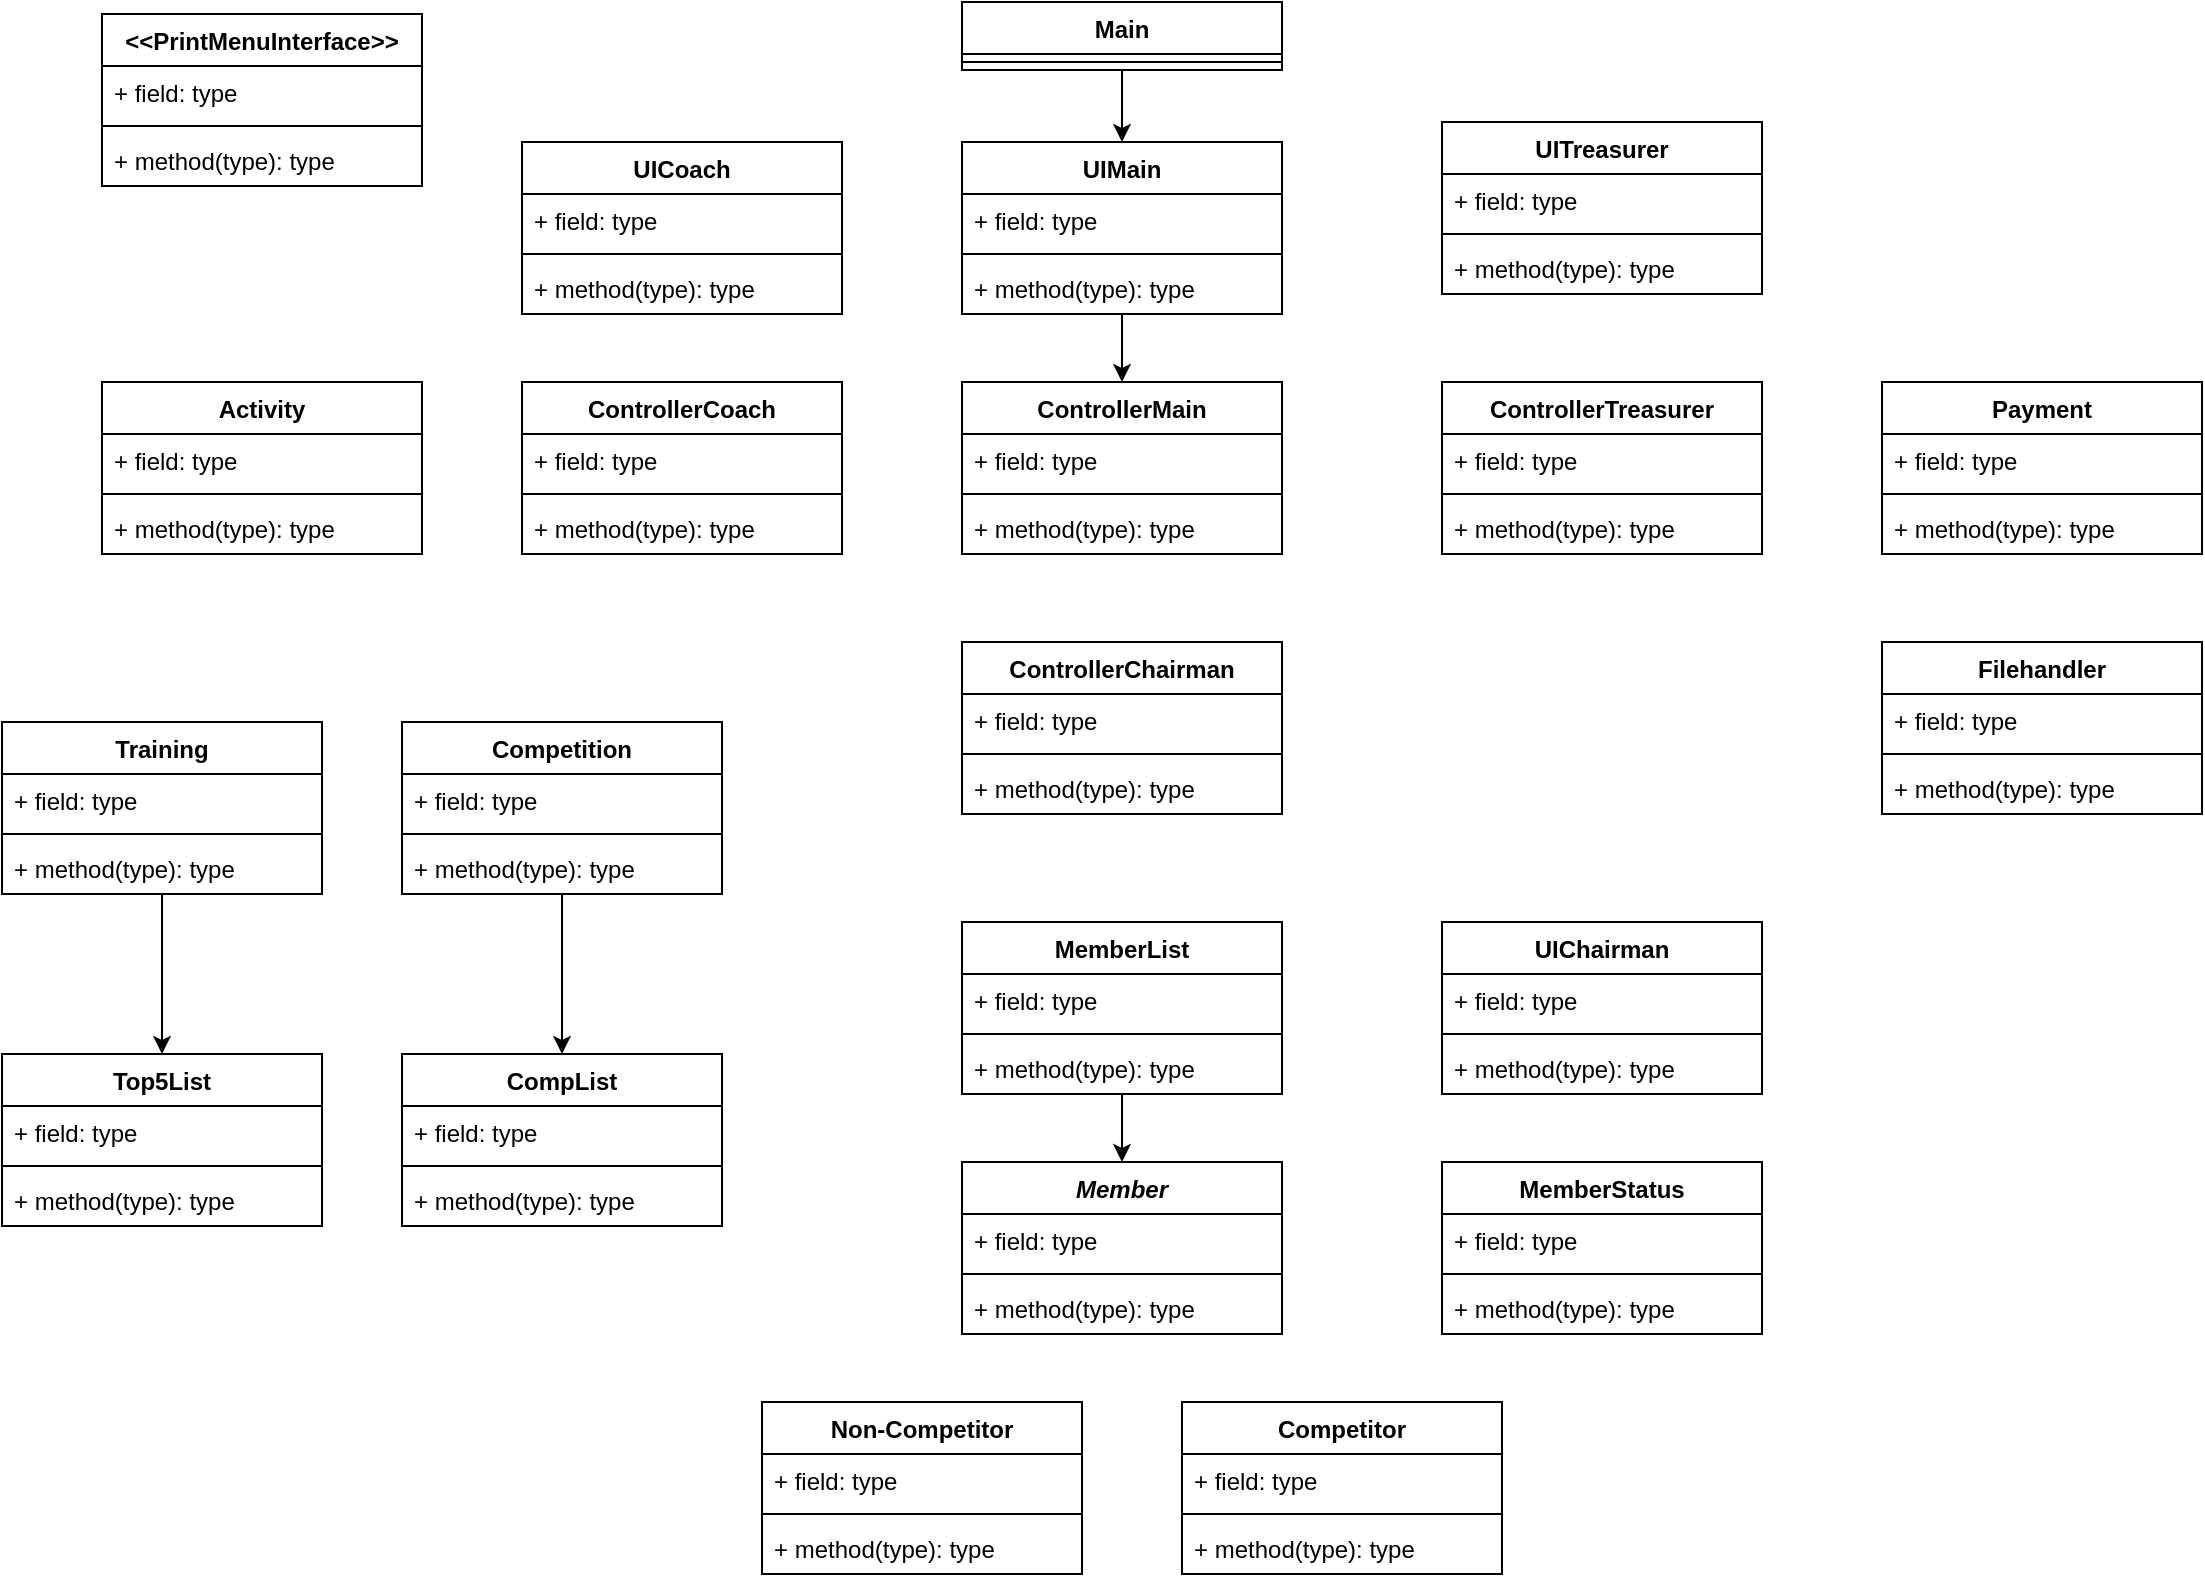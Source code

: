 <mxfile version="18.0.3" type="github">
  <diagram id="C5RBs43oDa-KdzZeNtuy" name="Page-1">
    <mxGraphModel dx="785" dy="568" grid="1" gridSize="10" guides="1" tooltips="1" connect="1" arrows="1" fold="1" page="1" pageScale="1" pageWidth="1169" pageHeight="827" math="0" shadow="0">
      <root>
        <mxCell id="WIyWlLk6GJQsqaUBKTNV-0" />
        <mxCell id="WIyWlLk6GJQsqaUBKTNV-1" parent="WIyWlLk6GJQsqaUBKTNV-0" />
        <mxCell id="_CnS_6f2XygoUBhzb1I3-104" value="" style="edgeStyle=orthogonalEdgeStyle;rounded=0;orthogonalLoop=1;jettySize=auto;html=1;entryX=0.5;entryY=0;entryDx=0;entryDy=0;entryPerimeter=0;" edge="1" parent="WIyWlLk6GJQsqaUBKTNV-1" source="_CnS_6f2XygoUBhzb1I3-0" target="_CnS_6f2XygoUBhzb1I3-28">
          <mxGeometry relative="1" as="geometry" />
        </mxCell>
        <mxCell id="_CnS_6f2XygoUBhzb1I3-0" value="Main" style="swimlane;fontStyle=1;align=center;verticalAlign=top;childLayout=stackLayout;horizontal=1;startSize=26;horizontalStack=0;resizeParent=1;resizeParentMax=0;resizeLast=0;collapsible=1;marginBottom=0;" vertex="1" parent="WIyWlLk6GJQsqaUBKTNV-1">
          <mxGeometry x="520" y="20" width="160" height="34" as="geometry" />
        </mxCell>
        <mxCell id="_CnS_6f2XygoUBhzb1I3-2" value="" style="line;strokeWidth=1;fillColor=none;align=left;verticalAlign=middle;spacingTop=-1;spacingLeft=3;spacingRight=3;rotatable=0;labelPosition=right;points=[];portConstraint=eastwest;" vertex="1" parent="_CnS_6f2XygoUBhzb1I3-0">
          <mxGeometry y="26" width="160" height="8" as="geometry" />
        </mxCell>
        <mxCell id="_CnS_6f2XygoUBhzb1I3-36" value="" style="edgeStyle=orthogonalEdgeStyle;rounded=0;orthogonalLoop=1;jettySize=auto;html=1;" edge="1" parent="WIyWlLk6GJQsqaUBKTNV-1" source="_CnS_6f2XygoUBhzb1I3-16" target="_CnS_6f2XygoUBhzb1I3-32">
          <mxGeometry relative="1" as="geometry" />
        </mxCell>
        <mxCell id="_CnS_6f2XygoUBhzb1I3-16" value="MemberList" style="swimlane;fontStyle=1;align=center;verticalAlign=top;childLayout=stackLayout;horizontal=1;startSize=26;horizontalStack=0;resizeParent=1;resizeParentMax=0;resizeLast=0;collapsible=1;marginBottom=0;" vertex="1" parent="WIyWlLk6GJQsqaUBKTNV-1">
          <mxGeometry x="520" y="480" width="160" height="86" as="geometry" />
        </mxCell>
        <mxCell id="_CnS_6f2XygoUBhzb1I3-17" value="+ field: type" style="text;strokeColor=none;fillColor=none;align=left;verticalAlign=top;spacingLeft=4;spacingRight=4;overflow=hidden;rotatable=0;points=[[0,0.5],[1,0.5]];portConstraint=eastwest;" vertex="1" parent="_CnS_6f2XygoUBhzb1I3-16">
          <mxGeometry y="26" width="160" height="26" as="geometry" />
        </mxCell>
        <mxCell id="_CnS_6f2XygoUBhzb1I3-18" value="" style="line;strokeWidth=1;fillColor=none;align=left;verticalAlign=middle;spacingTop=-1;spacingLeft=3;spacingRight=3;rotatable=0;labelPosition=right;points=[];portConstraint=eastwest;" vertex="1" parent="_CnS_6f2XygoUBhzb1I3-16">
          <mxGeometry y="52" width="160" height="8" as="geometry" />
        </mxCell>
        <mxCell id="_CnS_6f2XygoUBhzb1I3-19" value="+ method(type): type" style="text;strokeColor=none;fillColor=none;align=left;verticalAlign=top;spacingLeft=4;spacingRight=4;overflow=hidden;rotatable=0;points=[[0,0.5],[1,0.5]];portConstraint=eastwest;" vertex="1" parent="_CnS_6f2XygoUBhzb1I3-16">
          <mxGeometry y="60" width="160" height="26" as="geometry" />
        </mxCell>
        <mxCell id="_CnS_6f2XygoUBhzb1I3-20" value="ControllerChairman" style="swimlane;fontStyle=1;align=center;verticalAlign=top;childLayout=stackLayout;horizontal=1;startSize=26;horizontalStack=0;resizeParent=1;resizeParentMax=0;resizeLast=0;collapsible=1;marginBottom=0;" vertex="1" parent="WIyWlLk6GJQsqaUBKTNV-1">
          <mxGeometry x="520" y="340" width="160" height="86" as="geometry" />
        </mxCell>
        <mxCell id="_CnS_6f2XygoUBhzb1I3-21" value="+ field: type" style="text;strokeColor=none;fillColor=none;align=left;verticalAlign=top;spacingLeft=4;spacingRight=4;overflow=hidden;rotatable=0;points=[[0,0.5],[1,0.5]];portConstraint=eastwest;" vertex="1" parent="_CnS_6f2XygoUBhzb1I3-20">
          <mxGeometry y="26" width="160" height="26" as="geometry" />
        </mxCell>
        <mxCell id="_CnS_6f2XygoUBhzb1I3-22" value="" style="line;strokeWidth=1;fillColor=none;align=left;verticalAlign=middle;spacingTop=-1;spacingLeft=3;spacingRight=3;rotatable=0;labelPosition=right;points=[];portConstraint=eastwest;" vertex="1" parent="_CnS_6f2XygoUBhzb1I3-20">
          <mxGeometry y="52" width="160" height="8" as="geometry" />
        </mxCell>
        <mxCell id="_CnS_6f2XygoUBhzb1I3-23" value="+ method(type): type" style="text;strokeColor=none;fillColor=none;align=left;verticalAlign=top;spacingLeft=4;spacingRight=4;overflow=hidden;rotatable=0;points=[[0,0.5],[1,0.5]];portConstraint=eastwest;" vertex="1" parent="_CnS_6f2XygoUBhzb1I3-20">
          <mxGeometry y="60" width="160" height="26" as="geometry" />
        </mxCell>
        <mxCell id="_CnS_6f2XygoUBhzb1I3-24" value="ControllerMain" style="swimlane;fontStyle=1;align=center;verticalAlign=top;childLayout=stackLayout;horizontal=1;startSize=26;horizontalStack=0;resizeParent=1;resizeParentMax=0;resizeLast=0;collapsible=1;marginBottom=0;" vertex="1" parent="WIyWlLk6GJQsqaUBKTNV-1">
          <mxGeometry x="520" y="210" width="160" height="86" as="geometry" />
        </mxCell>
        <mxCell id="_CnS_6f2XygoUBhzb1I3-25" value="+ field: type" style="text;strokeColor=none;fillColor=none;align=left;verticalAlign=top;spacingLeft=4;spacingRight=4;overflow=hidden;rotatable=0;points=[[0,0.5],[1,0.5]];portConstraint=eastwest;" vertex="1" parent="_CnS_6f2XygoUBhzb1I3-24">
          <mxGeometry y="26" width="160" height="26" as="geometry" />
        </mxCell>
        <mxCell id="_CnS_6f2XygoUBhzb1I3-26" value="" style="line;strokeWidth=1;fillColor=none;align=left;verticalAlign=middle;spacingTop=-1;spacingLeft=3;spacingRight=3;rotatable=0;labelPosition=right;points=[];portConstraint=eastwest;" vertex="1" parent="_CnS_6f2XygoUBhzb1I3-24">
          <mxGeometry y="52" width="160" height="8" as="geometry" />
        </mxCell>
        <mxCell id="_CnS_6f2XygoUBhzb1I3-27" value="+ method(type): type" style="text;strokeColor=none;fillColor=none;align=left;verticalAlign=top;spacingLeft=4;spacingRight=4;overflow=hidden;rotatable=0;points=[[0,0.5],[1,0.5]];portConstraint=eastwest;" vertex="1" parent="_CnS_6f2XygoUBhzb1I3-24">
          <mxGeometry y="60" width="160" height="26" as="geometry" />
        </mxCell>
        <mxCell id="_CnS_6f2XygoUBhzb1I3-105" value="" style="edgeStyle=orthogonalEdgeStyle;rounded=0;orthogonalLoop=1;jettySize=auto;html=1;entryX=0.5;entryY=0;entryDx=0;entryDy=0;" edge="1" parent="WIyWlLk6GJQsqaUBKTNV-1" source="_CnS_6f2XygoUBhzb1I3-28" target="_CnS_6f2XygoUBhzb1I3-24">
          <mxGeometry relative="1" as="geometry" />
        </mxCell>
        <mxCell id="_CnS_6f2XygoUBhzb1I3-28" value="UIMain" style="swimlane;fontStyle=1;align=center;verticalAlign=top;childLayout=stackLayout;horizontal=1;startSize=26;horizontalStack=0;resizeParent=1;resizeParentMax=0;resizeLast=0;collapsible=1;marginBottom=0;" vertex="1" parent="WIyWlLk6GJQsqaUBKTNV-1">
          <mxGeometry x="520" y="90" width="160" height="86" as="geometry" />
        </mxCell>
        <mxCell id="_CnS_6f2XygoUBhzb1I3-29" value="+ field: type" style="text;strokeColor=none;fillColor=none;align=left;verticalAlign=top;spacingLeft=4;spacingRight=4;overflow=hidden;rotatable=0;points=[[0,0.5],[1,0.5]];portConstraint=eastwest;" vertex="1" parent="_CnS_6f2XygoUBhzb1I3-28">
          <mxGeometry y="26" width="160" height="26" as="geometry" />
        </mxCell>
        <mxCell id="_CnS_6f2XygoUBhzb1I3-30" value="" style="line;strokeWidth=1;fillColor=none;align=left;verticalAlign=middle;spacingTop=-1;spacingLeft=3;spacingRight=3;rotatable=0;labelPosition=right;points=[];portConstraint=eastwest;" vertex="1" parent="_CnS_6f2XygoUBhzb1I3-28">
          <mxGeometry y="52" width="160" height="8" as="geometry" />
        </mxCell>
        <mxCell id="_CnS_6f2XygoUBhzb1I3-31" value="+ method(type): type" style="text;strokeColor=none;fillColor=none;align=left;verticalAlign=top;spacingLeft=4;spacingRight=4;overflow=hidden;rotatable=0;points=[[0,0.5],[1,0.5]];portConstraint=eastwest;" vertex="1" parent="_CnS_6f2XygoUBhzb1I3-28">
          <mxGeometry y="60" width="160" height="26" as="geometry" />
        </mxCell>
        <mxCell id="_CnS_6f2XygoUBhzb1I3-32" value="Member" style="swimlane;fontStyle=3;align=center;verticalAlign=top;childLayout=stackLayout;horizontal=1;startSize=26;horizontalStack=0;resizeParent=1;resizeParentMax=0;resizeLast=0;collapsible=1;marginBottom=0;" vertex="1" parent="WIyWlLk6GJQsqaUBKTNV-1">
          <mxGeometry x="520" y="600" width="160" height="86" as="geometry" />
        </mxCell>
        <mxCell id="_CnS_6f2XygoUBhzb1I3-33" value="+ field: type" style="text;strokeColor=none;fillColor=none;align=left;verticalAlign=top;spacingLeft=4;spacingRight=4;overflow=hidden;rotatable=0;points=[[0,0.5],[1,0.5]];portConstraint=eastwest;" vertex="1" parent="_CnS_6f2XygoUBhzb1I3-32">
          <mxGeometry y="26" width="160" height="26" as="geometry" />
        </mxCell>
        <mxCell id="_CnS_6f2XygoUBhzb1I3-34" value="" style="line;strokeWidth=1;fillColor=none;align=left;verticalAlign=middle;spacingTop=-1;spacingLeft=3;spacingRight=3;rotatable=0;labelPosition=right;points=[];portConstraint=eastwest;" vertex="1" parent="_CnS_6f2XygoUBhzb1I3-32">
          <mxGeometry y="52" width="160" height="8" as="geometry" />
        </mxCell>
        <mxCell id="_CnS_6f2XygoUBhzb1I3-35" value="+ method(type): type" style="text;strokeColor=none;fillColor=none;align=left;verticalAlign=top;spacingLeft=4;spacingRight=4;overflow=hidden;rotatable=0;points=[[0,0.5],[1,0.5]];portConstraint=eastwest;" vertex="1" parent="_CnS_6f2XygoUBhzb1I3-32">
          <mxGeometry y="60" width="160" height="26" as="geometry" />
        </mxCell>
        <mxCell id="_CnS_6f2XygoUBhzb1I3-37" value="MemberStatus" style="swimlane;fontStyle=1;align=center;verticalAlign=top;childLayout=stackLayout;horizontal=1;startSize=26;horizontalStack=0;resizeParent=1;resizeParentMax=0;resizeLast=0;collapsible=1;marginBottom=0;" vertex="1" parent="WIyWlLk6GJQsqaUBKTNV-1">
          <mxGeometry x="760" y="600" width="160" height="86" as="geometry" />
        </mxCell>
        <mxCell id="_CnS_6f2XygoUBhzb1I3-38" value="+ field: type" style="text;strokeColor=none;fillColor=none;align=left;verticalAlign=top;spacingLeft=4;spacingRight=4;overflow=hidden;rotatable=0;points=[[0,0.5],[1,0.5]];portConstraint=eastwest;" vertex="1" parent="_CnS_6f2XygoUBhzb1I3-37">
          <mxGeometry y="26" width="160" height="26" as="geometry" />
        </mxCell>
        <mxCell id="_CnS_6f2XygoUBhzb1I3-39" value="" style="line;strokeWidth=1;fillColor=none;align=left;verticalAlign=middle;spacingTop=-1;spacingLeft=3;spacingRight=3;rotatable=0;labelPosition=right;points=[];portConstraint=eastwest;" vertex="1" parent="_CnS_6f2XygoUBhzb1I3-37">
          <mxGeometry y="52" width="160" height="8" as="geometry" />
        </mxCell>
        <mxCell id="_CnS_6f2XygoUBhzb1I3-40" value="+ method(type): type" style="text;strokeColor=none;fillColor=none;align=left;verticalAlign=top;spacingLeft=4;spacingRight=4;overflow=hidden;rotatable=0;points=[[0,0.5],[1,0.5]];portConstraint=eastwest;" vertex="1" parent="_CnS_6f2XygoUBhzb1I3-37">
          <mxGeometry y="60" width="160" height="26" as="geometry" />
        </mxCell>
        <mxCell id="_CnS_6f2XygoUBhzb1I3-41" value="Non-Competitor" style="swimlane;fontStyle=1;align=center;verticalAlign=top;childLayout=stackLayout;horizontal=1;startSize=26;horizontalStack=0;resizeParent=1;resizeParentMax=0;resizeLast=0;collapsible=1;marginBottom=0;" vertex="1" parent="WIyWlLk6GJQsqaUBKTNV-1">
          <mxGeometry x="420" y="720" width="160" height="86" as="geometry" />
        </mxCell>
        <mxCell id="_CnS_6f2XygoUBhzb1I3-42" value="+ field: type" style="text;strokeColor=none;fillColor=none;align=left;verticalAlign=top;spacingLeft=4;spacingRight=4;overflow=hidden;rotatable=0;points=[[0,0.5],[1,0.5]];portConstraint=eastwest;" vertex="1" parent="_CnS_6f2XygoUBhzb1I3-41">
          <mxGeometry y="26" width="160" height="26" as="geometry" />
        </mxCell>
        <mxCell id="_CnS_6f2XygoUBhzb1I3-43" value="" style="line;strokeWidth=1;fillColor=none;align=left;verticalAlign=middle;spacingTop=-1;spacingLeft=3;spacingRight=3;rotatable=0;labelPosition=right;points=[];portConstraint=eastwest;" vertex="1" parent="_CnS_6f2XygoUBhzb1I3-41">
          <mxGeometry y="52" width="160" height="8" as="geometry" />
        </mxCell>
        <mxCell id="_CnS_6f2XygoUBhzb1I3-44" value="+ method(type): type" style="text;strokeColor=none;fillColor=none;align=left;verticalAlign=top;spacingLeft=4;spacingRight=4;overflow=hidden;rotatable=0;points=[[0,0.5],[1,0.5]];portConstraint=eastwest;" vertex="1" parent="_CnS_6f2XygoUBhzb1I3-41">
          <mxGeometry y="60" width="160" height="26" as="geometry" />
        </mxCell>
        <mxCell id="_CnS_6f2XygoUBhzb1I3-45" value="Competitor" style="swimlane;fontStyle=1;align=center;verticalAlign=top;childLayout=stackLayout;horizontal=1;startSize=26;horizontalStack=0;resizeParent=1;resizeParentMax=0;resizeLast=0;collapsible=1;marginBottom=0;" vertex="1" parent="WIyWlLk6GJQsqaUBKTNV-1">
          <mxGeometry x="630" y="720" width="160" height="86" as="geometry" />
        </mxCell>
        <mxCell id="_CnS_6f2XygoUBhzb1I3-46" value="+ field: type" style="text;strokeColor=none;fillColor=none;align=left;verticalAlign=top;spacingLeft=4;spacingRight=4;overflow=hidden;rotatable=0;points=[[0,0.5],[1,0.5]];portConstraint=eastwest;" vertex="1" parent="_CnS_6f2XygoUBhzb1I3-45">
          <mxGeometry y="26" width="160" height="26" as="geometry" />
        </mxCell>
        <mxCell id="_CnS_6f2XygoUBhzb1I3-47" value="" style="line;strokeWidth=1;fillColor=none;align=left;verticalAlign=middle;spacingTop=-1;spacingLeft=3;spacingRight=3;rotatable=0;labelPosition=right;points=[];portConstraint=eastwest;" vertex="1" parent="_CnS_6f2XygoUBhzb1I3-45">
          <mxGeometry y="52" width="160" height="8" as="geometry" />
        </mxCell>
        <mxCell id="_CnS_6f2XygoUBhzb1I3-48" value="+ method(type): type" style="text;strokeColor=none;fillColor=none;align=left;verticalAlign=top;spacingLeft=4;spacingRight=4;overflow=hidden;rotatable=0;points=[[0,0.5],[1,0.5]];portConstraint=eastwest;" vertex="1" parent="_CnS_6f2XygoUBhzb1I3-45">
          <mxGeometry y="60" width="160" height="26" as="geometry" />
        </mxCell>
        <mxCell id="_CnS_6f2XygoUBhzb1I3-49" value="UIChairman" style="swimlane;fontStyle=1;align=center;verticalAlign=top;childLayout=stackLayout;horizontal=1;startSize=26;horizontalStack=0;resizeParent=1;resizeParentMax=0;resizeLast=0;collapsible=1;marginBottom=0;" vertex="1" parent="WIyWlLk6GJQsqaUBKTNV-1">
          <mxGeometry x="760" y="480" width="160" height="86" as="geometry" />
        </mxCell>
        <mxCell id="_CnS_6f2XygoUBhzb1I3-50" value="+ field: type" style="text;strokeColor=none;fillColor=none;align=left;verticalAlign=top;spacingLeft=4;spacingRight=4;overflow=hidden;rotatable=0;points=[[0,0.5],[1,0.5]];portConstraint=eastwest;" vertex="1" parent="_CnS_6f2XygoUBhzb1I3-49">
          <mxGeometry y="26" width="160" height="26" as="geometry" />
        </mxCell>
        <mxCell id="_CnS_6f2XygoUBhzb1I3-51" value="" style="line;strokeWidth=1;fillColor=none;align=left;verticalAlign=middle;spacingTop=-1;spacingLeft=3;spacingRight=3;rotatable=0;labelPosition=right;points=[];portConstraint=eastwest;" vertex="1" parent="_CnS_6f2XygoUBhzb1I3-49">
          <mxGeometry y="52" width="160" height="8" as="geometry" />
        </mxCell>
        <mxCell id="_CnS_6f2XygoUBhzb1I3-52" value="+ method(type): type" style="text;strokeColor=none;fillColor=none;align=left;verticalAlign=top;spacingLeft=4;spacingRight=4;overflow=hidden;rotatable=0;points=[[0,0.5],[1,0.5]];portConstraint=eastwest;" vertex="1" parent="_CnS_6f2XygoUBhzb1I3-49">
          <mxGeometry y="60" width="160" height="26" as="geometry" />
        </mxCell>
        <mxCell id="_CnS_6f2XygoUBhzb1I3-53" value="ControllerTreasurer" style="swimlane;fontStyle=1;align=center;verticalAlign=top;childLayout=stackLayout;horizontal=1;startSize=26;horizontalStack=0;resizeParent=1;resizeParentMax=0;resizeLast=0;collapsible=1;marginBottom=0;" vertex="1" parent="WIyWlLk6GJQsqaUBKTNV-1">
          <mxGeometry x="760" y="210" width="160" height="86" as="geometry" />
        </mxCell>
        <mxCell id="_CnS_6f2XygoUBhzb1I3-54" value="+ field: type" style="text;strokeColor=none;fillColor=none;align=left;verticalAlign=top;spacingLeft=4;spacingRight=4;overflow=hidden;rotatable=0;points=[[0,0.5],[1,0.5]];portConstraint=eastwest;" vertex="1" parent="_CnS_6f2XygoUBhzb1I3-53">
          <mxGeometry y="26" width="160" height="26" as="geometry" />
        </mxCell>
        <mxCell id="_CnS_6f2XygoUBhzb1I3-55" value="" style="line;strokeWidth=1;fillColor=none;align=left;verticalAlign=middle;spacingTop=-1;spacingLeft=3;spacingRight=3;rotatable=0;labelPosition=right;points=[];portConstraint=eastwest;" vertex="1" parent="_CnS_6f2XygoUBhzb1I3-53">
          <mxGeometry y="52" width="160" height="8" as="geometry" />
        </mxCell>
        <mxCell id="_CnS_6f2XygoUBhzb1I3-56" value="+ method(type): type" style="text;strokeColor=none;fillColor=none;align=left;verticalAlign=top;spacingLeft=4;spacingRight=4;overflow=hidden;rotatable=0;points=[[0,0.5],[1,0.5]];portConstraint=eastwest;" vertex="1" parent="_CnS_6f2XygoUBhzb1I3-53">
          <mxGeometry y="60" width="160" height="26" as="geometry" />
        </mxCell>
        <mxCell id="_CnS_6f2XygoUBhzb1I3-57" value="UITreasurer" style="swimlane;fontStyle=1;align=center;verticalAlign=top;childLayout=stackLayout;horizontal=1;startSize=26;horizontalStack=0;resizeParent=1;resizeParentMax=0;resizeLast=0;collapsible=1;marginBottom=0;" vertex="1" parent="WIyWlLk6GJQsqaUBKTNV-1">
          <mxGeometry x="760" y="80" width="160" height="86" as="geometry" />
        </mxCell>
        <mxCell id="_CnS_6f2XygoUBhzb1I3-58" value="+ field: type" style="text;strokeColor=none;fillColor=none;align=left;verticalAlign=top;spacingLeft=4;spacingRight=4;overflow=hidden;rotatable=0;points=[[0,0.5],[1,0.5]];portConstraint=eastwest;" vertex="1" parent="_CnS_6f2XygoUBhzb1I3-57">
          <mxGeometry y="26" width="160" height="26" as="geometry" />
        </mxCell>
        <mxCell id="_CnS_6f2XygoUBhzb1I3-59" value="" style="line;strokeWidth=1;fillColor=none;align=left;verticalAlign=middle;spacingTop=-1;spacingLeft=3;spacingRight=3;rotatable=0;labelPosition=right;points=[];portConstraint=eastwest;" vertex="1" parent="_CnS_6f2XygoUBhzb1I3-57">
          <mxGeometry y="52" width="160" height="8" as="geometry" />
        </mxCell>
        <mxCell id="_CnS_6f2XygoUBhzb1I3-60" value="+ method(type): type" style="text;strokeColor=none;fillColor=none;align=left;verticalAlign=top;spacingLeft=4;spacingRight=4;overflow=hidden;rotatable=0;points=[[0,0.5],[1,0.5]];portConstraint=eastwest;" vertex="1" parent="_CnS_6f2XygoUBhzb1I3-57">
          <mxGeometry y="60" width="160" height="26" as="geometry" />
        </mxCell>
        <mxCell id="_CnS_6f2XygoUBhzb1I3-61" value="Payment" style="swimlane;fontStyle=1;align=center;verticalAlign=top;childLayout=stackLayout;horizontal=1;startSize=26;horizontalStack=0;resizeParent=1;resizeParentMax=0;resizeLast=0;collapsible=1;marginBottom=0;" vertex="1" parent="WIyWlLk6GJQsqaUBKTNV-1">
          <mxGeometry x="980" y="210" width="160" height="86" as="geometry" />
        </mxCell>
        <mxCell id="_CnS_6f2XygoUBhzb1I3-62" value="+ field: type" style="text;strokeColor=none;fillColor=none;align=left;verticalAlign=top;spacingLeft=4;spacingRight=4;overflow=hidden;rotatable=0;points=[[0,0.5],[1,0.5]];portConstraint=eastwest;" vertex="1" parent="_CnS_6f2XygoUBhzb1I3-61">
          <mxGeometry y="26" width="160" height="26" as="geometry" />
        </mxCell>
        <mxCell id="_CnS_6f2XygoUBhzb1I3-63" value="" style="line;strokeWidth=1;fillColor=none;align=left;verticalAlign=middle;spacingTop=-1;spacingLeft=3;spacingRight=3;rotatable=0;labelPosition=right;points=[];portConstraint=eastwest;" vertex="1" parent="_CnS_6f2XygoUBhzb1I3-61">
          <mxGeometry y="52" width="160" height="8" as="geometry" />
        </mxCell>
        <mxCell id="_CnS_6f2XygoUBhzb1I3-64" value="+ method(type): type" style="text;strokeColor=none;fillColor=none;align=left;verticalAlign=top;spacingLeft=4;spacingRight=4;overflow=hidden;rotatable=0;points=[[0,0.5],[1,0.5]];portConstraint=eastwest;" vertex="1" parent="_CnS_6f2XygoUBhzb1I3-61">
          <mxGeometry y="60" width="160" height="26" as="geometry" />
        </mxCell>
        <mxCell id="_CnS_6f2XygoUBhzb1I3-65" value="Filehandler" style="swimlane;fontStyle=1;align=center;verticalAlign=top;childLayout=stackLayout;horizontal=1;startSize=26;horizontalStack=0;resizeParent=1;resizeParentMax=0;resizeLast=0;collapsible=1;marginBottom=0;" vertex="1" parent="WIyWlLk6GJQsqaUBKTNV-1">
          <mxGeometry x="980" y="340" width="160" height="86" as="geometry" />
        </mxCell>
        <mxCell id="_CnS_6f2XygoUBhzb1I3-66" value="+ field: type" style="text;strokeColor=none;fillColor=none;align=left;verticalAlign=top;spacingLeft=4;spacingRight=4;overflow=hidden;rotatable=0;points=[[0,0.5],[1,0.5]];portConstraint=eastwest;" vertex="1" parent="_CnS_6f2XygoUBhzb1I3-65">
          <mxGeometry y="26" width="160" height="26" as="geometry" />
        </mxCell>
        <mxCell id="_CnS_6f2XygoUBhzb1I3-67" value="" style="line;strokeWidth=1;fillColor=none;align=left;verticalAlign=middle;spacingTop=-1;spacingLeft=3;spacingRight=3;rotatable=0;labelPosition=right;points=[];portConstraint=eastwest;" vertex="1" parent="_CnS_6f2XygoUBhzb1I3-65">
          <mxGeometry y="52" width="160" height="8" as="geometry" />
        </mxCell>
        <mxCell id="_CnS_6f2XygoUBhzb1I3-68" value="+ method(type): type" style="text;strokeColor=none;fillColor=none;align=left;verticalAlign=top;spacingLeft=4;spacingRight=4;overflow=hidden;rotatable=0;points=[[0,0.5],[1,0.5]];portConstraint=eastwest;" vertex="1" parent="_CnS_6f2XygoUBhzb1I3-65">
          <mxGeometry y="60" width="160" height="26" as="geometry" />
        </mxCell>
        <mxCell id="_CnS_6f2XygoUBhzb1I3-69" value="ControllerCoach" style="swimlane;fontStyle=1;align=center;verticalAlign=top;childLayout=stackLayout;horizontal=1;startSize=26;horizontalStack=0;resizeParent=1;resizeParentMax=0;resizeLast=0;collapsible=1;marginBottom=0;" vertex="1" parent="WIyWlLk6GJQsqaUBKTNV-1">
          <mxGeometry x="300" y="210" width="160" height="86" as="geometry" />
        </mxCell>
        <mxCell id="_CnS_6f2XygoUBhzb1I3-70" value="+ field: type" style="text;strokeColor=none;fillColor=none;align=left;verticalAlign=top;spacingLeft=4;spacingRight=4;overflow=hidden;rotatable=0;points=[[0,0.5],[1,0.5]];portConstraint=eastwest;" vertex="1" parent="_CnS_6f2XygoUBhzb1I3-69">
          <mxGeometry y="26" width="160" height="26" as="geometry" />
        </mxCell>
        <mxCell id="_CnS_6f2XygoUBhzb1I3-71" value="" style="line;strokeWidth=1;fillColor=none;align=left;verticalAlign=middle;spacingTop=-1;spacingLeft=3;spacingRight=3;rotatable=0;labelPosition=right;points=[];portConstraint=eastwest;" vertex="1" parent="_CnS_6f2XygoUBhzb1I3-69">
          <mxGeometry y="52" width="160" height="8" as="geometry" />
        </mxCell>
        <mxCell id="_CnS_6f2XygoUBhzb1I3-72" value="+ method(type): type" style="text;strokeColor=none;fillColor=none;align=left;verticalAlign=top;spacingLeft=4;spacingRight=4;overflow=hidden;rotatable=0;points=[[0,0.5],[1,0.5]];portConstraint=eastwest;" vertex="1" parent="_CnS_6f2XygoUBhzb1I3-69">
          <mxGeometry y="60" width="160" height="26" as="geometry" />
        </mxCell>
        <mxCell id="_CnS_6f2XygoUBhzb1I3-73" value="UICoach" style="swimlane;fontStyle=1;align=center;verticalAlign=top;childLayout=stackLayout;horizontal=1;startSize=26;horizontalStack=0;resizeParent=1;resizeParentMax=0;resizeLast=0;collapsible=1;marginBottom=0;" vertex="1" parent="WIyWlLk6GJQsqaUBKTNV-1">
          <mxGeometry x="300" y="90" width="160" height="86" as="geometry" />
        </mxCell>
        <mxCell id="_CnS_6f2XygoUBhzb1I3-74" value="+ field: type" style="text;strokeColor=none;fillColor=none;align=left;verticalAlign=top;spacingLeft=4;spacingRight=4;overflow=hidden;rotatable=0;points=[[0,0.5],[1,0.5]];portConstraint=eastwest;" vertex="1" parent="_CnS_6f2XygoUBhzb1I3-73">
          <mxGeometry y="26" width="160" height="26" as="geometry" />
        </mxCell>
        <mxCell id="_CnS_6f2XygoUBhzb1I3-75" value="" style="line;strokeWidth=1;fillColor=none;align=left;verticalAlign=middle;spacingTop=-1;spacingLeft=3;spacingRight=3;rotatable=0;labelPosition=right;points=[];portConstraint=eastwest;" vertex="1" parent="_CnS_6f2XygoUBhzb1I3-73">
          <mxGeometry y="52" width="160" height="8" as="geometry" />
        </mxCell>
        <mxCell id="_CnS_6f2XygoUBhzb1I3-76" value="+ method(type): type" style="text;strokeColor=none;fillColor=none;align=left;verticalAlign=top;spacingLeft=4;spacingRight=4;overflow=hidden;rotatable=0;points=[[0,0.5],[1,0.5]];portConstraint=eastwest;" vertex="1" parent="_CnS_6f2XygoUBhzb1I3-73">
          <mxGeometry y="60" width="160" height="26" as="geometry" />
        </mxCell>
        <mxCell id="_CnS_6f2XygoUBhzb1I3-77" value="&lt;&lt;PrintMenuInterface&gt;&gt;" style="swimlane;fontStyle=1;align=center;verticalAlign=top;childLayout=stackLayout;horizontal=1;startSize=26;horizontalStack=0;resizeParent=1;resizeParentMax=0;resizeLast=0;collapsible=1;marginBottom=0;" vertex="1" parent="WIyWlLk6GJQsqaUBKTNV-1">
          <mxGeometry x="90" y="26" width="160" height="86" as="geometry" />
        </mxCell>
        <mxCell id="_CnS_6f2XygoUBhzb1I3-78" value="+ field: type" style="text;strokeColor=none;fillColor=none;align=left;verticalAlign=top;spacingLeft=4;spacingRight=4;overflow=hidden;rotatable=0;points=[[0,0.5],[1,0.5]];portConstraint=eastwest;" vertex="1" parent="_CnS_6f2XygoUBhzb1I3-77">
          <mxGeometry y="26" width="160" height="26" as="geometry" />
        </mxCell>
        <mxCell id="_CnS_6f2XygoUBhzb1I3-79" value="" style="line;strokeWidth=1;fillColor=none;align=left;verticalAlign=middle;spacingTop=-1;spacingLeft=3;spacingRight=3;rotatable=0;labelPosition=right;points=[];portConstraint=eastwest;" vertex="1" parent="_CnS_6f2XygoUBhzb1I3-77">
          <mxGeometry y="52" width="160" height="8" as="geometry" />
        </mxCell>
        <mxCell id="_CnS_6f2XygoUBhzb1I3-80" value="+ method(type): type" style="text;strokeColor=none;fillColor=none;align=left;verticalAlign=top;spacingLeft=4;spacingRight=4;overflow=hidden;rotatable=0;points=[[0,0.5],[1,0.5]];portConstraint=eastwest;" vertex="1" parent="_CnS_6f2XygoUBhzb1I3-77">
          <mxGeometry y="60" width="160" height="26" as="geometry" />
        </mxCell>
        <mxCell id="_CnS_6f2XygoUBhzb1I3-81" value="Activity" style="swimlane;fontStyle=1;align=center;verticalAlign=top;childLayout=stackLayout;horizontal=1;startSize=26;horizontalStack=0;resizeParent=1;resizeParentMax=0;resizeLast=0;collapsible=1;marginBottom=0;" vertex="1" parent="WIyWlLk6GJQsqaUBKTNV-1">
          <mxGeometry x="90" y="210" width="160" height="86" as="geometry" />
        </mxCell>
        <mxCell id="_CnS_6f2XygoUBhzb1I3-82" value="+ field: type" style="text;strokeColor=none;fillColor=none;align=left;verticalAlign=top;spacingLeft=4;spacingRight=4;overflow=hidden;rotatable=0;points=[[0,0.5],[1,0.5]];portConstraint=eastwest;" vertex="1" parent="_CnS_6f2XygoUBhzb1I3-81">
          <mxGeometry y="26" width="160" height="26" as="geometry" />
        </mxCell>
        <mxCell id="_CnS_6f2XygoUBhzb1I3-83" value="" style="line;strokeWidth=1;fillColor=none;align=left;verticalAlign=middle;spacingTop=-1;spacingLeft=3;spacingRight=3;rotatable=0;labelPosition=right;points=[];portConstraint=eastwest;" vertex="1" parent="_CnS_6f2XygoUBhzb1I3-81">
          <mxGeometry y="52" width="160" height="8" as="geometry" />
        </mxCell>
        <mxCell id="_CnS_6f2XygoUBhzb1I3-84" value="+ method(type): type" style="text;strokeColor=none;fillColor=none;align=left;verticalAlign=top;spacingLeft=4;spacingRight=4;overflow=hidden;rotatable=0;points=[[0,0.5],[1,0.5]];portConstraint=eastwest;" vertex="1" parent="_CnS_6f2XygoUBhzb1I3-81">
          <mxGeometry y="60" width="160" height="26" as="geometry" />
        </mxCell>
        <mxCell id="_CnS_6f2XygoUBhzb1I3-97" value="" style="edgeStyle=orthogonalEdgeStyle;rounded=0;orthogonalLoop=1;jettySize=auto;html=1;" edge="1" parent="WIyWlLk6GJQsqaUBKTNV-1" source="_CnS_6f2XygoUBhzb1I3-85" target="_CnS_6f2XygoUBhzb1I3-93">
          <mxGeometry relative="1" as="geometry" />
        </mxCell>
        <mxCell id="_CnS_6f2XygoUBhzb1I3-85" value="Training" style="swimlane;fontStyle=1;align=center;verticalAlign=top;childLayout=stackLayout;horizontal=1;startSize=26;horizontalStack=0;resizeParent=1;resizeParentMax=0;resizeLast=0;collapsible=1;marginBottom=0;" vertex="1" parent="WIyWlLk6GJQsqaUBKTNV-1">
          <mxGeometry x="40" y="380" width="160" height="86" as="geometry" />
        </mxCell>
        <mxCell id="_CnS_6f2XygoUBhzb1I3-86" value="+ field: type" style="text;strokeColor=none;fillColor=none;align=left;verticalAlign=top;spacingLeft=4;spacingRight=4;overflow=hidden;rotatable=0;points=[[0,0.5],[1,0.5]];portConstraint=eastwest;" vertex="1" parent="_CnS_6f2XygoUBhzb1I3-85">
          <mxGeometry y="26" width="160" height="26" as="geometry" />
        </mxCell>
        <mxCell id="_CnS_6f2XygoUBhzb1I3-87" value="" style="line;strokeWidth=1;fillColor=none;align=left;verticalAlign=middle;spacingTop=-1;spacingLeft=3;spacingRight=3;rotatable=0;labelPosition=right;points=[];portConstraint=eastwest;" vertex="1" parent="_CnS_6f2XygoUBhzb1I3-85">
          <mxGeometry y="52" width="160" height="8" as="geometry" />
        </mxCell>
        <mxCell id="_CnS_6f2XygoUBhzb1I3-88" value="+ method(type): type" style="text;strokeColor=none;fillColor=none;align=left;verticalAlign=top;spacingLeft=4;spacingRight=4;overflow=hidden;rotatable=0;points=[[0,0.5],[1,0.5]];portConstraint=eastwest;" vertex="1" parent="_CnS_6f2XygoUBhzb1I3-85">
          <mxGeometry y="60" width="160" height="26" as="geometry" />
        </mxCell>
        <mxCell id="_CnS_6f2XygoUBhzb1I3-102" value="" style="edgeStyle=orthogonalEdgeStyle;rounded=0;orthogonalLoop=1;jettySize=auto;html=1;" edge="1" parent="WIyWlLk6GJQsqaUBKTNV-1" source="_CnS_6f2XygoUBhzb1I3-89" target="_CnS_6f2XygoUBhzb1I3-98">
          <mxGeometry relative="1" as="geometry" />
        </mxCell>
        <mxCell id="_CnS_6f2XygoUBhzb1I3-89" value="Competition" style="swimlane;fontStyle=1;align=center;verticalAlign=top;childLayout=stackLayout;horizontal=1;startSize=26;horizontalStack=0;resizeParent=1;resizeParentMax=0;resizeLast=0;collapsible=1;marginBottom=0;" vertex="1" parent="WIyWlLk6GJQsqaUBKTNV-1">
          <mxGeometry x="240" y="380" width="160" height="86" as="geometry" />
        </mxCell>
        <mxCell id="_CnS_6f2XygoUBhzb1I3-90" value="+ field: type" style="text;strokeColor=none;fillColor=none;align=left;verticalAlign=top;spacingLeft=4;spacingRight=4;overflow=hidden;rotatable=0;points=[[0,0.5],[1,0.5]];portConstraint=eastwest;" vertex="1" parent="_CnS_6f2XygoUBhzb1I3-89">
          <mxGeometry y="26" width="160" height="26" as="geometry" />
        </mxCell>
        <mxCell id="_CnS_6f2XygoUBhzb1I3-91" value="" style="line;strokeWidth=1;fillColor=none;align=left;verticalAlign=middle;spacingTop=-1;spacingLeft=3;spacingRight=3;rotatable=0;labelPosition=right;points=[];portConstraint=eastwest;" vertex="1" parent="_CnS_6f2XygoUBhzb1I3-89">
          <mxGeometry y="52" width="160" height="8" as="geometry" />
        </mxCell>
        <mxCell id="_CnS_6f2XygoUBhzb1I3-92" value="+ method(type): type" style="text;strokeColor=none;fillColor=none;align=left;verticalAlign=top;spacingLeft=4;spacingRight=4;overflow=hidden;rotatable=0;points=[[0,0.5],[1,0.5]];portConstraint=eastwest;" vertex="1" parent="_CnS_6f2XygoUBhzb1I3-89">
          <mxGeometry y="60" width="160" height="26" as="geometry" />
        </mxCell>
        <mxCell id="_CnS_6f2XygoUBhzb1I3-93" value="Top5List" style="swimlane;fontStyle=1;align=center;verticalAlign=top;childLayout=stackLayout;horizontal=1;startSize=26;horizontalStack=0;resizeParent=1;resizeParentMax=0;resizeLast=0;collapsible=1;marginBottom=0;" vertex="1" parent="WIyWlLk6GJQsqaUBKTNV-1">
          <mxGeometry x="40" y="546" width="160" height="86" as="geometry" />
        </mxCell>
        <mxCell id="_CnS_6f2XygoUBhzb1I3-94" value="+ field: type" style="text;strokeColor=none;fillColor=none;align=left;verticalAlign=top;spacingLeft=4;spacingRight=4;overflow=hidden;rotatable=0;points=[[0,0.5],[1,0.5]];portConstraint=eastwest;" vertex="1" parent="_CnS_6f2XygoUBhzb1I3-93">
          <mxGeometry y="26" width="160" height="26" as="geometry" />
        </mxCell>
        <mxCell id="_CnS_6f2XygoUBhzb1I3-95" value="" style="line;strokeWidth=1;fillColor=none;align=left;verticalAlign=middle;spacingTop=-1;spacingLeft=3;spacingRight=3;rotatable=0;labelPosition=right;points=[];portConstraint=eastwest;" vertex="1" parent="_CnS_6f2XygoUBhzb1I3-93">
          <mxGeometry y="52" width="160" height="8" as="geometry" />
        </mxCell>
        <mxCell id="_CnS_6f2XygoUBhzb1I3-96" value="+ method(type): type" style="text;strokeColor=none;fillColor=none;align=left;verticalAlign=top;spacingLeft=4;spacingRight=4;overflow=hidden;rotatable=0;points=[[0,0.5],[1,0.5]];portConstraint=eastwest;" vertex="1" parent="_CnS_6f2XygoUBhzb1I3-93">
          <mxGeometry y="60" width="160" height="26" as="geometry" />
        </mxCell>
        <mxCell id="_CnS_6f2XygoUBhzb1I3-98" value="CompList" style="swimlane;fontStyle=1;align=center;verticalAlign=top;childLayout=stackLayout;horizontal=1;startSize=26;horizontalStack=0;resizeParent=1;resizeParentMax=0;resizeLast=0;collapsible=1;marginBottom=0;" vertex="1" parent="WIyWlLk6GJQsqaUBKTNV-1">
          <mxGeometry x="240" y="546" width="160" height="86" as="geometry" />
        </mxCell>
        <mxCell id="_CnS_6f2XygoUBhzb1I3-99" value="+ field: type" style="text;strokeColor=none;fillColor=none;align=left;verticalAlign=top;spacingLeft=4;spacingRight=4;overflow=hidden;rotatable=0;points=[[0,0.5],[1,0.5]];portConstraint=eastwest;" vertex="1" parent="_CnS_6f2XygoUBhzb1I3-98">
          <mxGeometry y="26" width="160" height="26" as="geometry" />
        </mxCell>
        <mxCell id="_CnS_6f2XygoUBhzb1I3-100" value="" style="line;strokeWidth=1;fillColor=none;align=left;verticalAlign=middle;spacingTop=-1;spacingLeft=3;spacingRight=3;rotatable=0;labelPosition=right;points=[];portConstraint=eastwest;" vertex="1" parent="_CnS_6f2XygoUBhzb1I3-98">
          <mxGeometry y="52" width="160" height="8" as="geometry" />
        </mxCell>
        <mxCell id="_CnS_6f2XygoUBhzb1I3-101" value="+ method(type): type" style="text;strokeColor=none;fillColor=none;align=left;verticalAlign=top;spacingLeft=4;spacingRight=4;overflow=hidden;rotatable=0;points=[[0,0.5],[1,0.5]];portConstraint=eastwest;" vertex="1" parent="_CnS_6f2XygoUBhzb1I3-98">
          <mxGeometry y="60" width="160" height="26" as="geometry" />
        </mxCell>
      </root>
    </mxGraphModel>
  </diagram>
</mxfile>
